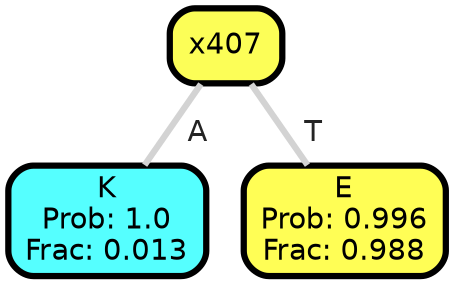graph Tree {
node [shape=box, style="filled, rounded",color="black",penwidth="3",fontcolor="black",                 fontname=helvetica] ;
graph [ranksep="0 equally", splines=straight,                 bgcolor=transparent, dpi=200] ;
edge [fontname=helvetica, fontweight=bold,fontcolor=grey14,color=lightgray] ;
0 [label="K
Prob: 1.0
Frac: 0.013", fillcolor="#55ffff"] ;
1 [label="x407", fillcolor="#fcfe57"] ;
2 [label="E
Prob: 0.996
Frac: 0.988", fillcolor="#fffe55"] ;
1 -- 0 [label=" A",penwidth=3] ;
1 -- 2 [label=" T",penwidth=3] ;
{rank = same;}}